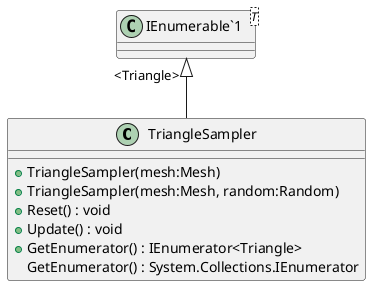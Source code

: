 @startuml
class TriangleSampler {
    + TriangleSampler(mesh:Mesh)
    + TriangleSampler(mesh:Mesh, random:Random)
    + Reset() : void
    + Update() : void
    + GetEnumerator() : IEnumerator<Triangle>
    GetEnumerator() : System.Collections.IEnumerator
}
class "IEnumerable`1"<T> {
}
"IEnumerable`1" "<Triangle>" <|-- TriangleSampler
@enduml
